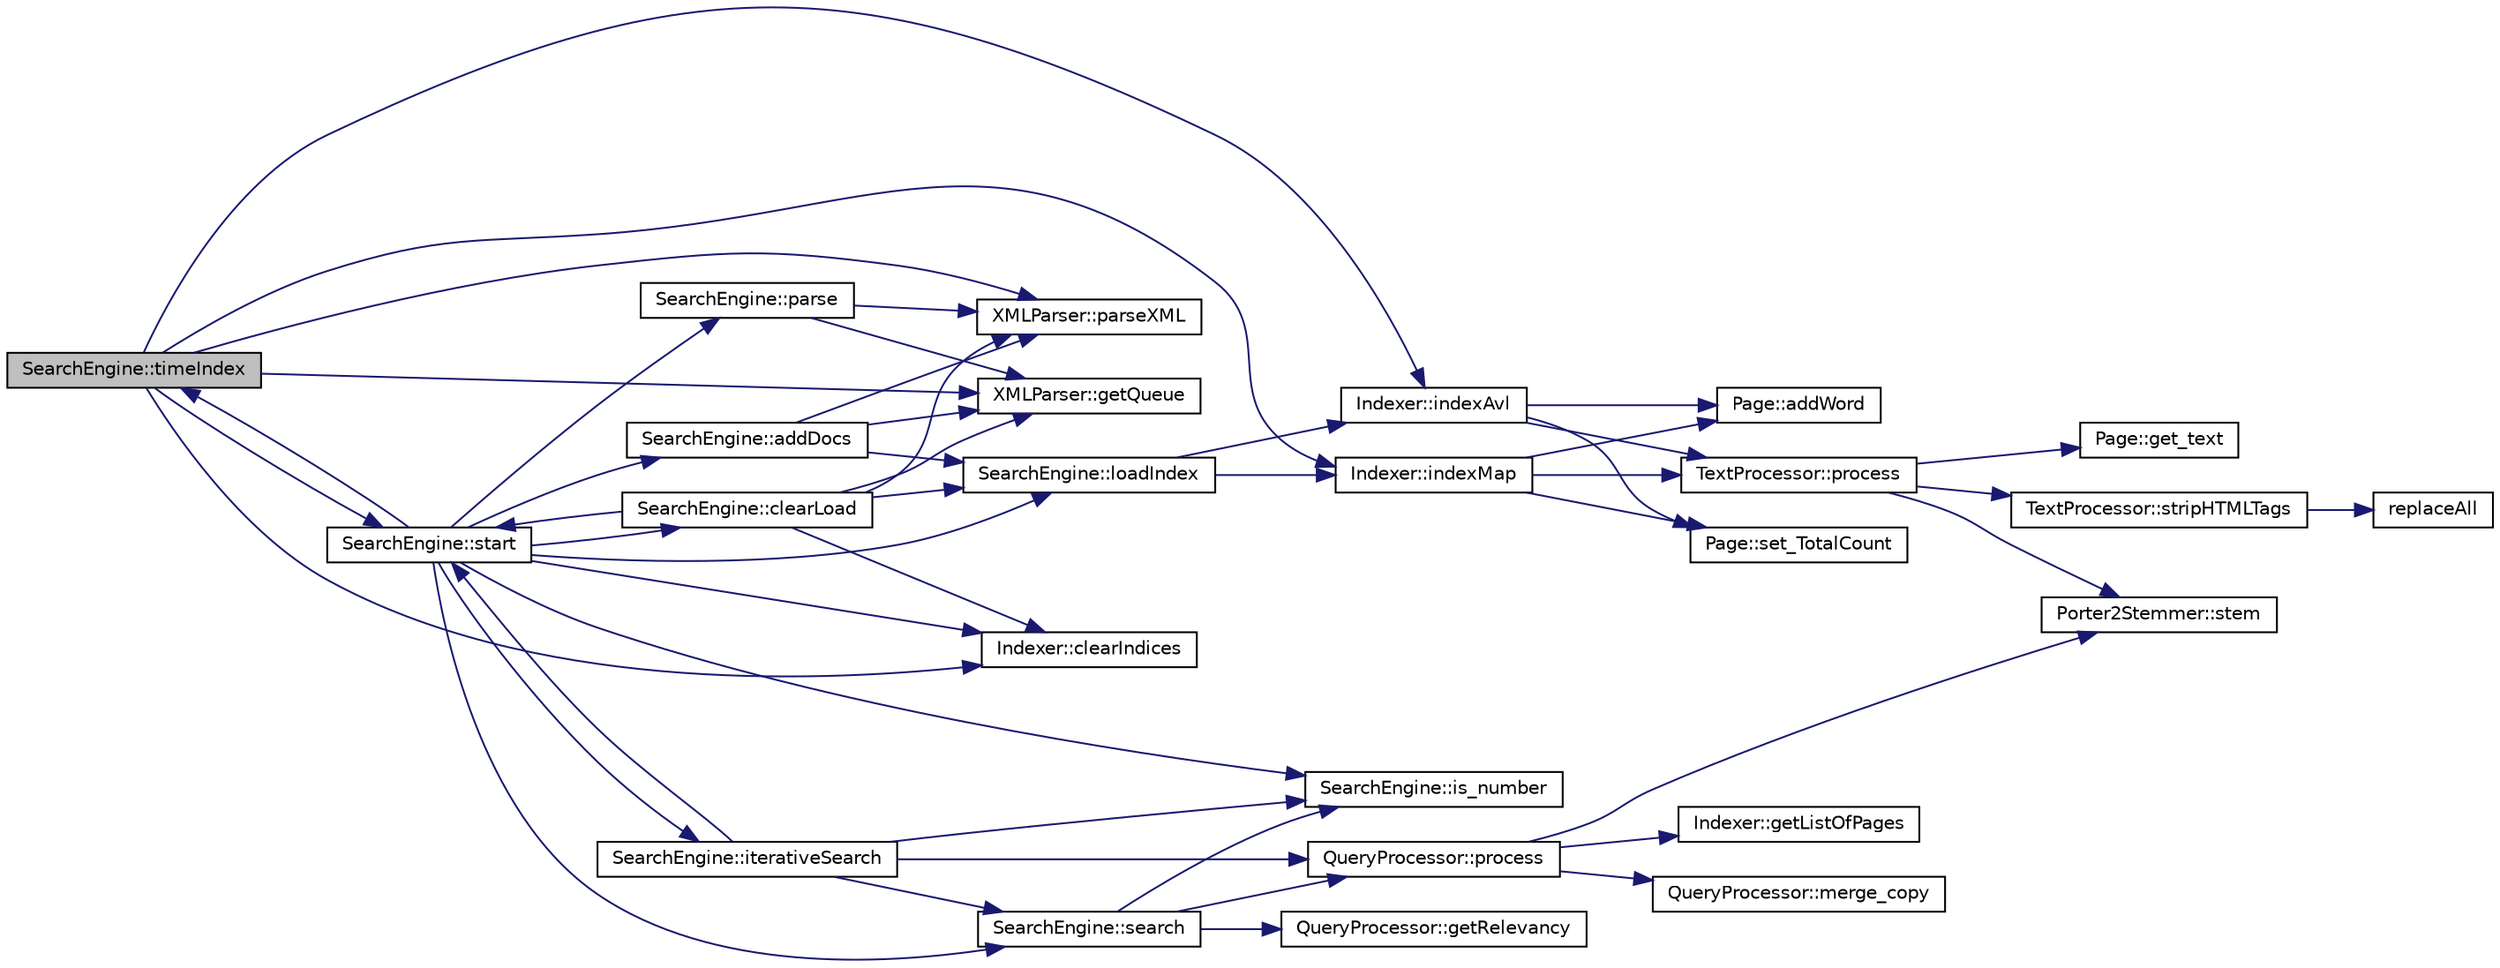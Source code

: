 digraph "SearchEngine::timeIndex"
{
  edge [fontname="Helvetica",fontsize="10",labelfontname="Helvetica",labelfontsize="10"];
  node [fontname="Helvetica",fontsize="10",shape=record];
  rankdir="LR";
  Node1 [label="SearchEngine::timeIndex",height=0.2,width=0.4,color="black", fillcolor="grey75", style="filled", fontcolor="black"];
  Node1 -> Node2 [color="midnightblue",fontsize="10",style="solid",fontname="Helvetica"];
  Node2 [label="SearchEngine::start",height=0.2,width=0.4,color="black", fillcolor="white", style="filled",URL="$class_search_engine.html#a9a07d4580d9ccc4f697267feb114e944"];
  Node2 -> Node3 [color="midnightblue",fontsize="10",style="solid",fontname="Helvetica"];
  Node3 [label="SearchEngine::parse",height=0.2,width=0.4,color="black", fillcolor="white", style="filled",URL="$class_search_engine.html#aa634cc73607ce8bfcce2010cecd41138"];
  Node3 -> Node4 [color="midnightblue",fontsize="10",style="solid",fontname="Helvetica"];
  Node4 [label="XMLParser::parseXML",height=0.2,width=0.4,color="black", fillcolor="white", style="filled",URL="$class_x_m_l_parser.html#ac64b7267fea0146ddd12b6c1e320064e"];
  Node3 -> Node5 [color="midnightblue",fontsize="10",style="solid",fontname="Helvetica"];
  Node5 [label="XMLParser::getQueue",height=0.2,width=0.4,color="black", fillcolor="white", style="filled",URL="$class_x_m_l_parser.html#a094f47b220ed2776d979450d422f91f6"];
  Node2 -> Node6 [color="midnightblue",fontsize="10",style="solid",fontname="Helvetica"];
  Node6 [label="SearchEngine::loadIndex",height=0.2,width=0.4,color="black", fillcolor="white", style="filled",URL="$class_search_engine.html#a8661af1f5b45b9662f1cb959cc6af569"];
  Node6 -> Node7 [color="midnightblue",fontsize="10",style="solid",fontname="Helvetica"];
  Node7 [label="Indexer::indexMap",height=0.2,width=0.4,color="black", fillcolor="white", style="filled",URL="$class_indexer.html#abc4a6b5cf023f426aad040e093605a6e"];
  Node7 -> Node8 [color="midnightblue",fontsize="10",style="solid",fontname="Helvetica"];
  Node8 [label="TextProcessor::process",height=0.2,width=0.4,color="black", fillcolor="white", style="filled",URL="$class_text_processor.html#a22c1df13273a79f4e031540549ebe683"];
  Node8 -> Node9 [color="midnightblue",fontsize="10",style="solid",fontname="Helvetica"];
  Node9 [label="Page::get_text",height=0.2,width=0.4,color="black", fillcolor="white", style="filled",URL="$class_page.html#a105475e662886f995d589a67d53caca3"];
  Node8 -> Node10 [color="midnightblue",fontsize="10",style="solid",fontname="Helvetica"];
  Node10 [label="TextProcessor::stripHTMLTags",height=0.2,width=0.4,color="black", fillcolor="white", style="filled",URL="$class_text_processor.html#ad0ffbf2516c2099467c602633fd2e7f8"];
  Node10 -> Node11 [color="midnightblue",fontsize="10",style="solid",fontname="Helvetica"];
  Node11 [label="replaceAll",height=0.2,width=0.4,color="black", fillcolor="white", style="filled",URL="$_replace_all_8cpp.html#a3adacf2ac06d54c7c2b8f99eebacc147"];
  Node8 -> Node12 [color="midnightblue",fontsize="10",style="solid",fontname="Helvetica"];
  Node12 [label="Porter2Stemmer::stem",height=0.2,width=0.4,color="black", fillcolor="white", style="filled",URL="$namespace_porter2_stemmer.html#ad07c4652a1144329db4bdfb6ce640d80"];
  Node7 -> Node13 [color="midnightblue",fontsize="10",style="solid",fontname="Helvetica"];
  Node13 [label="Page::set_TotalCount",height=0.2,width=0.4,color="black", fillcolor="white", style="filled",URL="$class_page.html#a10a178b0fc10e776dc55086e460b57c0"];
  Node7 -> Node14 [color="midnightblue",fontsize="10",style="solid",fontname="Helvetica"];
  Node14 [label="Page::addWord",height=0.2,width=0.4,color="black", fillcolor="white", style="filled",URL="$class_page.html#a09fd07b3dfeac4580475ff0f97bfbdf6"];
  Node6 -> Node15 [color="midnightblue",fontsize="10",style="solid",fontname="Helvetica"];
  Node15 [label="Indexer::indexAvl",height=0.2,width=0.4,color="black", fillcolor="white", style="filled",URL="$class_indexer.html#ab0717c3a4ac016141988066c7c624b53"];
  Node15 -> Node8 [color="midnightblue",fontsize="10",style="solid",fontname="Helvetica"];
  Node15 -> Node13 [color="midnightblue",fontsize="10",style="solid",fontname="Helvetica"];
  Node15 -> Node14 [color="midnightblue",fontsize="10",style="solid",fontname="Helvetica"];
  Node2 -> Node16 [color="midnightblue",fontsize="10",style="solid",fontname="Helvetica"];
  Node16 [label="SearchEngine::is_number",height=0.2,width=0.4,color="black", fillcolor="white", style="filled",URL="$class_search_engine.html#a462774d4ac2077caea5085362cd9f73f"];
  Node2 -> Node17 [color="midnightblue",fontsize="10",style="solid",fontname="Helvetica"];
  Node17 [label="SearchEngine::addDocs",height=0.2,width=0.4,color="black", fillcolor="white", style="filled",URL="$class_search_engine.html#a101be98d5eb959dda7570e49ce23529a"];
  Node17 -> Node4 [color="midnightblue",fontsize="10",style="solid",fontname="Helvetica"];
  Node17 -> Node5 [color="midnightblue",fontsize="10",style="solid",fontname="Helvetica"];
  Node17 -> Node6 [color="midnightblue",fontsize="10",style="solid",fontname="Helvetica"];
  Node2 -> Node18 [color="midnightblue",fontsize="10",style="solid",fontname="Helvetica"];
  Node18 [label="Indexer::clearIndices",height=0.2,width=0.4,color="black", fillcolor="white", style="filled",URL="$class_indexer.html#a102500c357455a5589eed50440d98d27"];
  Node2 -> Node19 [color="midnightblue",fontsize="10",style="solid",fontname="Helvetica"];
  Node19 [label="SearchEngine::search",height=0.2,width=0.4,color="black", fillcolor="white", style="filled",URL="$class_search_engine.html#ad488e6c35403b9b5ff1f62853b685062"];
  Node19 -> Node20 [color="midnightblue",fontsize="10",style="solid",fontname="Helvetica"];
  Node20 [label="QueryProcessor::process",height=0.2,width=0.4,color="black", fillcolor="white", style="filled",URL="$class_query_processor.html#a9d1006d1ca929b4cc81486f6500bab82"];
  Node20 -> Node12 [color="midnightblue",fontsize="10",style="solid",fontname="Helvetica"];
  Node20 -> Node21 [color="midnightblue",fontsize="10",style="solid",fontname="Helvetica"];
  Node21 [label="Indexer::getListOfPages",height=0.2,width=0.4,color="black", fillcolor="white", style="filled",URL="$class_indexer.html#a87f8ee4571567e75ec086008c126fd4f"];
  Node20 -> Node22 [color="midnightblue",fontsize="10",style="solid",fontname="Helvetica"];
  Node22 [label="QueryProcessor::merge_copy",height=0.2,width=0.4,color="black", fillcolor="white", style="filled",URL="$class_query_processor.html#a1e6fbadb9a784bf4a592a9f1a1981933"];
  Node19 -> Node23 [color="midnightblue",fontsize="10",style="solid",fontname="Helvetica"];
  Node23 [label="QueryProcessor::getRelevancy",height=0.2,width=0.4,color="black", fillcolor="white", style="filled",URL="$class_query_processor.html#ab3b545b1d86cd003c0192647a4620498"];
  Node19 -> Node16 [color="midnightblue",fontsize="10",style="solid",fontname="Helvetica"];
  Node2 -> Node24 [color="midnightblue",fontsize="10",style="solid",fontname="Helvetica"];
  Node24 [label="SearchEngine::clearLoad",height=0.2,width=0.4,color="black", fillcolor="white", style="filled",URL="$class_search_engine.html#a71f2390c48d522f26a33f5663953492a"];
  Node24 -> Node2 [color="midnightblue",fontsize="10",style="solid",fontname="Helvetica"];
  Node24 -> Node18 [color="midnightblue",fontsize="10",style="solid",fontname="Helvetica"];
  Node24 -> Node4 [color="midnightblue",fontsize="10",style="solid",fontname="Helvetica"];
  Node24 -> Node5 [color="midnightblue",fontsize="10",style="solid",fontname="Helvetica"];
  Node24 -> Node6 [color="midnightblue",fontsize="10",style="solid",fontname="Helvetica"];
  Node2 -> Node25 [color="midnightblue",fontsize="10",style="solid",fontname="Helvetica"];
  Node25 [label="SearchEngine::iterativeSearch",height=0.2,width=0.4,color="black", fillcolor="white", style="filled",URL="$class_search_engine.html#add73e2052582702649c38a49b49def2a"];
  Node25 -> Node2 [color="midnightblue",fontsize="10",style="solid",fontname="Helvetica"];
  Node25 -> Node19 [color="midnightblue",fontsize="10",style="solid",fontname="Helvetica"];
  Node25 -> Node16 [color="midnightblue",fontsize="10",style="solid",fontname="Helvetica"];
  Node25 -> Node20 [color="midnightblue",fontsize="10",style="solid",fontname="Helvetica"];
  Node2 -> Node1 [color="midnightblue",fontsize="10",style="solid",fontname="Helvetica"];
  Node1 -> Node18 [color="midnightblue",fontsize="10",style="solid",fontname="Helvetica"];
  Node1 -> Node4 [color="midnightblue",fontsize="10",style="solid",fontname="Helvetica"];
  Node1 -> Node5 [color="midnightblue",fontsize="10",style="solid",fontname="Helvetica"];
  Node1 -> Node7 [color="midnightblue",fontsize="10",style="solid",fontname="Helvetica"];
  Node1 -> Node15 [color="midnightblue",fontsize="10",style="solid",fontname="Helvetica"];
}
